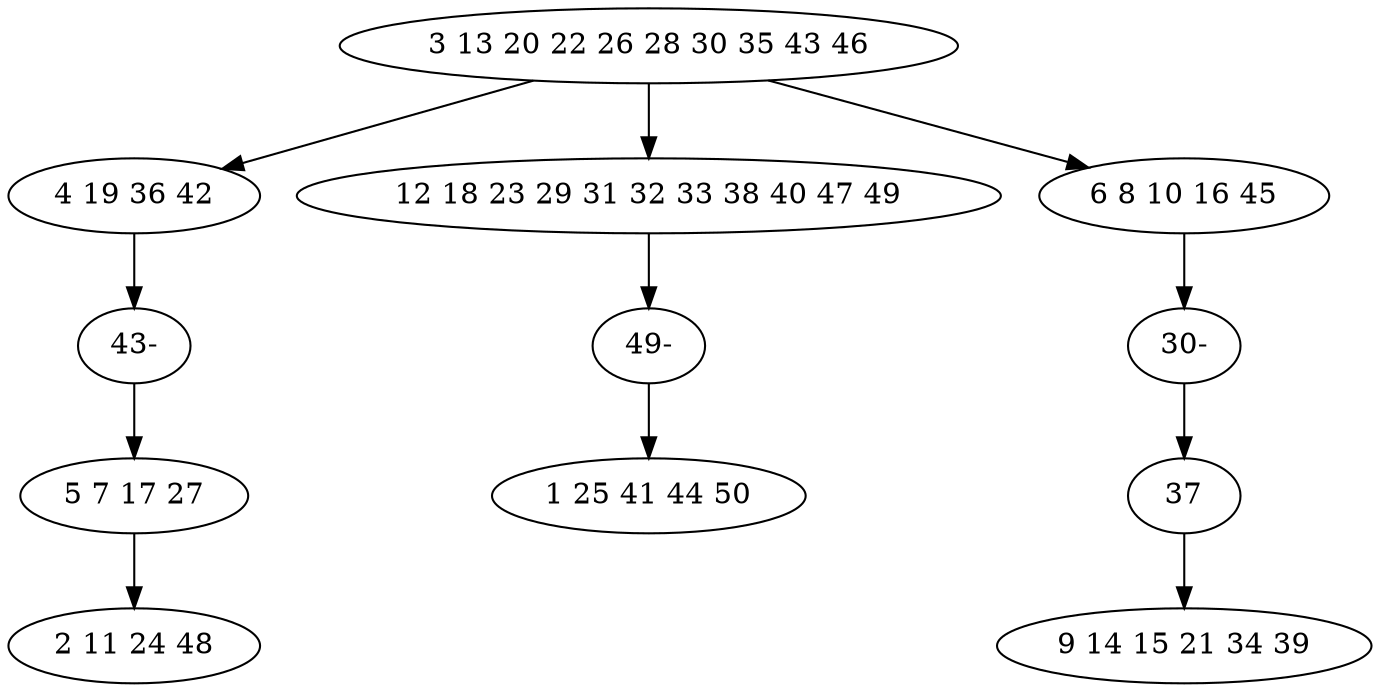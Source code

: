 digraph true_tree {
	"0" -> "1"
	"0" -> "2"
	"0" -> "3"
	"3" -> "9"
	"1" -> "10"
	"4" -> "6"
	"2" -> "11"
	"5" -> "8"
	"9" -> "4"
	"10" -> "5"
	"11" -> "7"
	"0" [label="3 13 20 22 26 28 30 35 43 46"];
	"1" [label="4 19 36 42"];
	"2" [label="12 18 23 29 31 32 33 38 40 47 49"];
	"3" [label="6 8 10 16 45"];
	"4" [label="37"];
	"5" [label="5 7 17 27"];
	"6" [label="9 14 15 21 34 39"];
	"7" [label="1 25 41 44 50"];
	"8" [label="2 11 24 48"];
	"9" [label="30-"];
	"10" [label="43-"];
	"11" [label="49-"];
}
